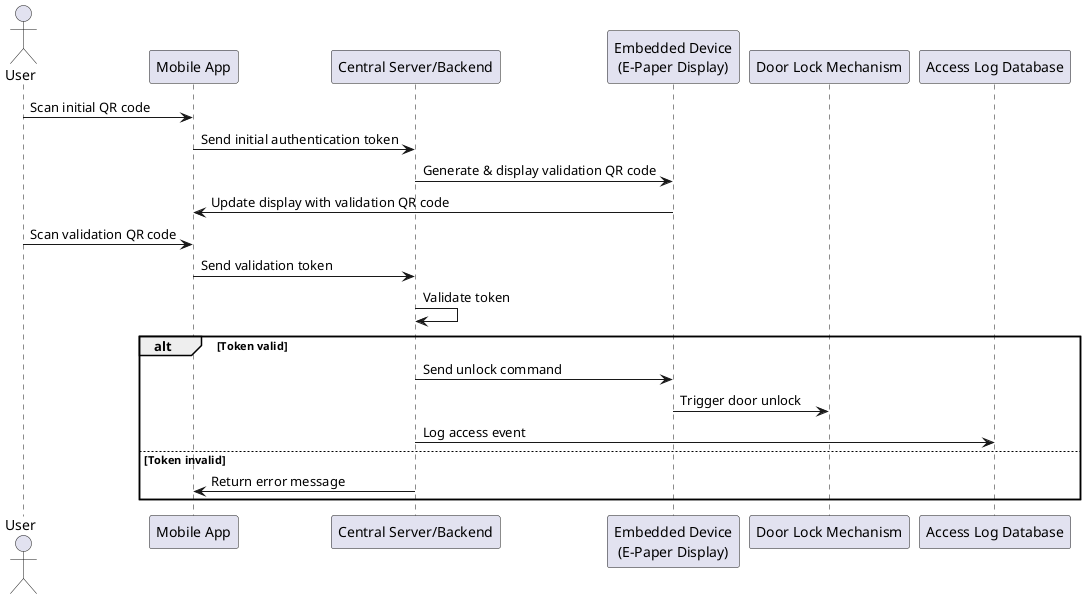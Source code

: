 @startuml
actor User
participant "Mobile App" as MA
participant "Central Server/Backend" as CS
participant "Embedded Device\n(E-Paper Display)" as ED
participant "Door Lock Mechanism" as DL
participant "Access Log Database" as AL

' --- First Scan & Authentication ---
User -> MA: Scan initial QR code
MA -> CS: Send initial authentication token
CS -> ED: Generate & display validation QR code

' --- Validation Step ---
ED -> MA: Update display with validation QR code
User -> MA: Scan validation QR code
MA -> CS: Send validation token

' --- Validation Outcome ---
CS -> CS: Validate token
alt Token valid
  CS -> ED: Send unlock command
  ED -> DL: Trigger door unlock
  CS -> AL: Log access event
else Token invalid
  CS -> MA: Return error message
end
@enduml

